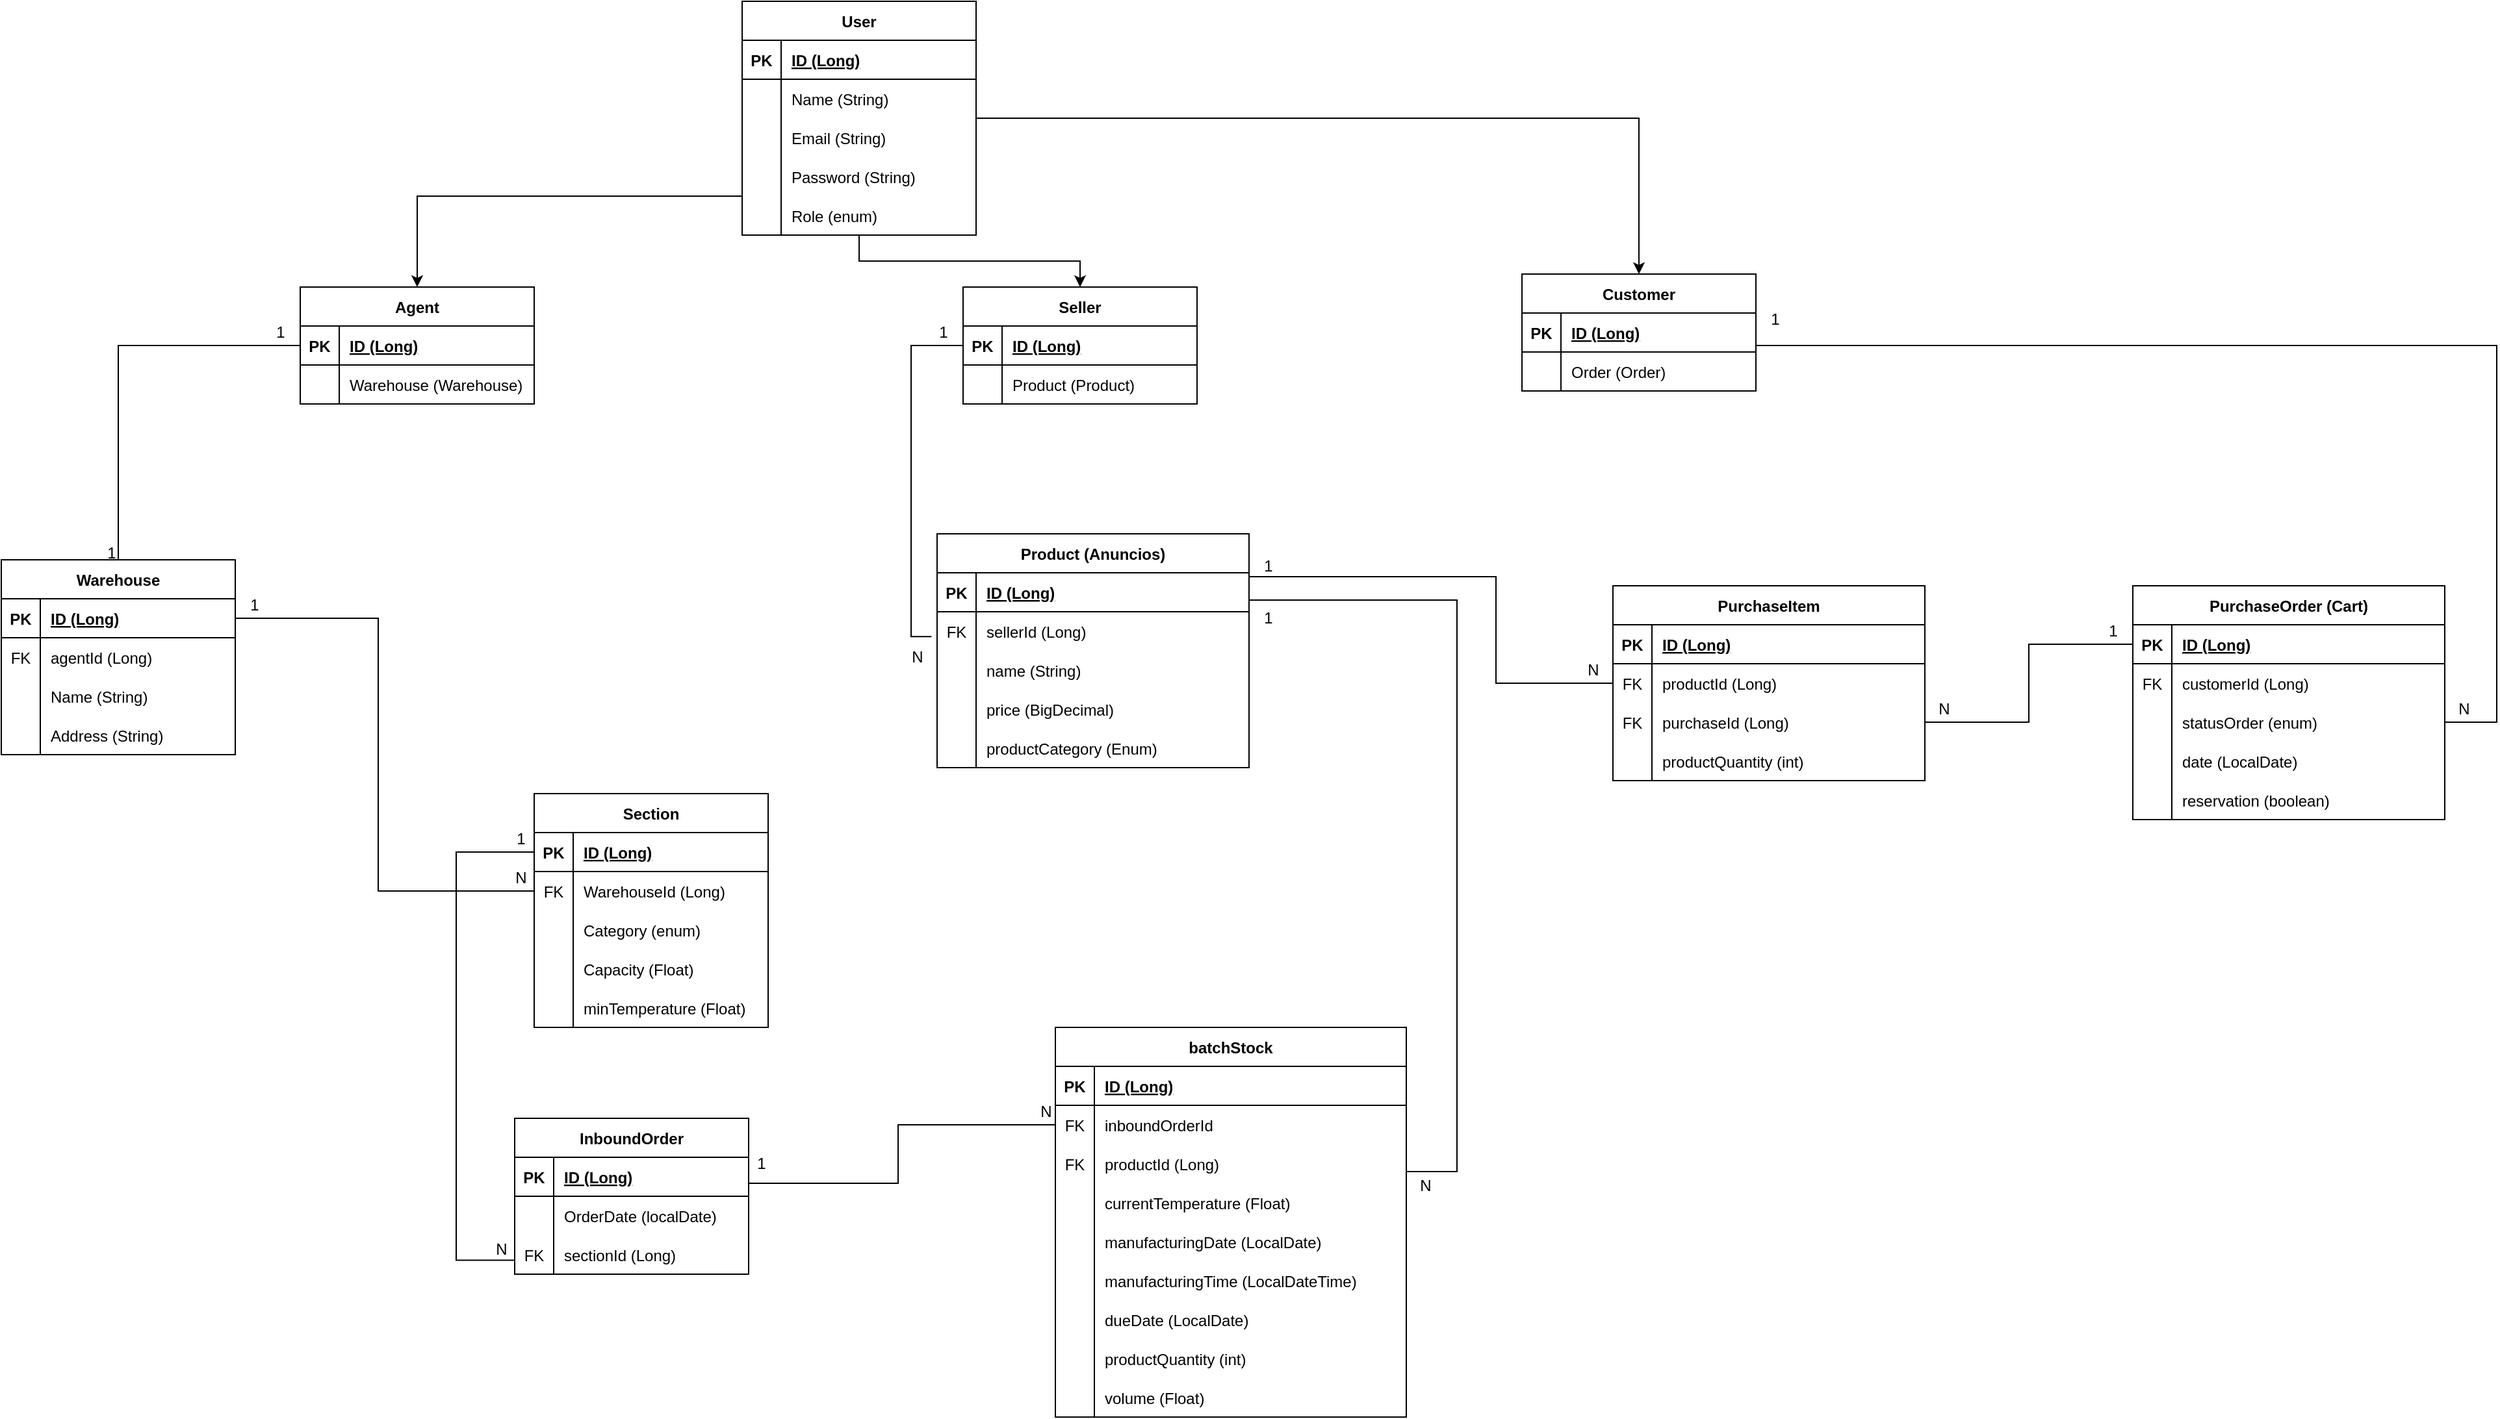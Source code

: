 <mxfile version="20.5.3" type="device"><diagram id="dh-tPlnw3PW6DLnCmCch" name="Página-1"><mxGraphModel dx="1698" dy="681" grid="1" gridSize="10" guides="1" tooltips="1" connect="1" arrows="1" fold="1" page="0" pageScale="1" pageWidth="827" pageHeight="1169" math="0" shadow="0"><root><mxCell id="0"/><mxCell id="1" parent="0"/><mxCell id="OptLPyRP4dyN8PATSWkW-85" style="edgeStyle=orthogonalEdgeStyle;rounded=0;orthogonalLoop=1;jettySize=auto;html=1;entryX=0.5;entryY=0;entryDx=0;entryDy=0;" parent="1" source="OptLPyRP4dyN8PATSWkW-6" target="OptLPyRP4dyN8PATSWkW-75" edge="1"><mxGeometry relative="1" as="geometry"/></mxCell><mxCell id="OptLPyRP4dyN8PATSWkW-206" style="edgeStyle=orthogonalEdgeStyle;rounded=0;orthogonalLoop=1;jettySize=auto;html=1;" parent="1" source="OptLPyRP4dyN8PATSWkW-6" target="OptLPyRP4dyN8PATSWkW-199" edge="1"><mxGeometry relative="1" as="geometry"/></mxCell><mxCell id="OptLPyRP4dyN8PATSWkW-6" value="User" style="shape=table;startSize=30;container=1;collapsible=1;childLayout=tableLayout;fixedRows=1;rowLines=0;fontStyle=1;align=center;resizeLast=1;" parent="1" vertex="1"><mxGeometry x="280" y="60" width="180" height="180" as="geometry"/></mxCell><mxCell id="OptLPyRP4dyN8PATSWkW-7" value="" style="shape=tableRow;horizontal=0;startSize=0;swimlaneHead=0;swimlaneBody=0;fillColor=none;collapsible=0;dropTarget=0;points=[[0,0.5],[1,0.5]];portConstraint=eastwest;top=0;left=0;right=0;bottom=1;" parent="OptLPyRP4dyN8PATSWkW-6" vertex="1"><mxGeometry y="30" width="180" height="30" as="geometry"/></mxCell><mxCell id="OptLPyRP4dyN8PATSWkW-8" value="PK" style="shape=partialRectangle;connectable=0;fillColor=none;top=0;left=0;bottom=0;right=0;fontStyle=1;overflow=hidden;" parent="OptLPyRP4dyN8PATSWkW-7" vertex="1"><mxGeometry width="30" height="30" as="geometry"><mxRectangle width="30" height="30" as="alternateBounds"/></mxGeometry></mxCell><mxCell id="OptLPyRP4dyN8PATSWkW-9" value="ID (Long)" style="shape=partialRectangle;connectable=0;fillColor=none;top=0;left=0;bottom=0;right=0;align=left;spacingLeft=6;fontStyle=5;overflow=hidden;" parent="OptLPyRP4dyN8PATSWkW-7" vertex="1"><mxGeometry x="30" width="150" height="30" as="geometry"><mxRectangle width="150" height="30" as="alternateBounds"/></mxGeometry></mxCell><mxCell id="OptLPyRP4dyN8PATSWkW-10" value="" style="shape=tableRow;horizontal=0;startSize=0;swimlaneHead=0;swimlaneBody=0;fillColor=none;collapsible=0;dropTarget=0;points=[[0,0.5],[1,0.5]];portConstraint=eastwest;top=0;left=0;right=0;bottom=0;" parent="OptLPyRP4dyN8PATSWkW-6" vertex="1"><mxGeometry y="60" width="180" height="30" as="geometry"/></mxCell><mxCell id="OptLPyRP4dyN8PATSWkW-11" value="" style="shape=partialRectangle;connectable=0;fillColor=none;top=0;left=0;bottom=0;right=0;editable=1;overflow=hidden;" parent="OptLPyRP4dyN8PATSWkW-10" vertex="1"><mxGeometry width="30" height="30" as="geometry"><mxRectangle width="30" height="30" as="alternateBounds"/></mxGeometry></mxCell><mxCell id="OptLPyRP4dyN8PATSWkW-12" value="Name (String)" style="shape=partialRectangle;connectable=0;fillColor=none;top=0;left=0;bottom=0;right=0;align=left;spacingLeft=6;overflow=hidden;" parent="OptLPyRP4dyN8PATSWkW-10" vertex="1"><mxGeometry x="30" width="150" height="30" as="geometry"><mxRectangle width="150" height="30" as="alternateBounds"/></mxGeometry></mxCell><mxCell id="OptLPyRP4dyN8PATSWkW-13" value="" style="shape=tableRow;horizontal=0;startSize=0;swimlaneHead=0;swimlaneBody=0;fillColor=none;collapsible=0;dropTarget=0;points=[[0,0.5],[1,0.5]];portConstraint=eastwest;top=0;left=0;right=0;bottom=0;" parent="OptLPyRP4dyN8PATSWkW-6" vertex="1"><mxGeometry y="90" width="180" height="30" as="geometry"/></mxCell><mxCell id="OptLPyRP4dyN8PATSWkW-14" value="" style="shape=partialRectangle;connectable=0;fillColor=none;top=0;left=0;bottom=0;right=0;editable=1;overflow=hidden;" parent="OptLPyRP4dyN8PATSWkW-13" vertex="1"><mxGeometry width="30" height="30" as="geometry"><mxRectangle width="30" height="30" as="alternateBounds"/></mxGeometry></mxCell><mxCell id="OptLPyRP4dyN8PATSWkW-15" value="Email (String)" style="shape=partialRectangle;connectable=0;fillColor=none;top=0;left=0;bottom=0;right=0;align=left;spacingLeft=6;overflow=hidden;" parent="OptLPyRP4dyN8PATSWkW-13" vertex="1"><mxGeometry x="30" width="150" height="30" as="geometry"><mxRectangle width="150" height="30" as="alternateBounds"/></mxGeometry></mxCell><mxCell id="OptLPyRP4dyN8PATSWkW-16" value="" style="shape=tableRow;horizontal=0;startSize=0;swimlaneHead=0;swimlaneBody=0;fillColor=none;collapsible=0;dropTarget=0;points=[[0,0.5],[1,0.5]];portConstraint=eastwest;top=0;left=0;right=0;bottom=0;" parent="OptLPyRP4dyN8PATSWkW-6" vertex="1"><mxGeometry y="120" width="180" height="30" as="geometry"/></mxCell><mxCell id="OptLPyRP4dyN8PATSWkW-17" value="" style="shape=partialRectangle;connectable=0;fillColor=none;top=0;left=0;bottom=0;right=0;editable=1;overflow=hidden;" parent="OptLPyRP4dyN8PATSWkW-16" vertex="1"><mxGeometry width="30" height="30" as="geometry"><mxRectangle width="30" height="30" as="alternateBounds"/></mxGeometry></mxCell><mxCell id="OptLPyRP4dyN8PATSWkW-18" value="Password (String)" style="shape=partialRectangle;connectable=0;fillColor=none;top=0;left=0;bottom=0;right=0;align=left;spacingLeft=6;overflow=hidden;" parent="OptLPyRP4dyN8PATSWkW-16" vertex="1"><mxGeometry x="30" width="150" height="30" as="geometry"><mxRectangle width="150" height="30" as="alternateBounds"/></mxGeometry></mxCell><mxCell id="OptLPyRP4dyN8PATSWkW-27" value="" style="shape=tableRow;horizontal=0;startSize=0;swimlaneHead=0;swimlaneBody=0;fillColor=none;collapsible=0;dropTarget=0;points=[[0,0.5],[1,0.5]];portConstraint=eastwest;top=0;left=0;right=0;bottom=0;" parent="OptLPyRP4dyN8PATSWkW-6" vertex="1"><mxGeometry y="150" width="180" height="30" as="geometry"/></mxCell><mxCell id="OptLPyRP4dyN8PATSWkW-28" value="" style="shape=partialRectangle;connectable=0;fillColor=none;top=0;left=0;bottom=0;right=0;editable=1;overflow=hidden;" parent="OptLPyRP4dyN8PATSWkW-27" vertex="1"><mxGeometry width="30" height="30" as="geometry"><mxRectangle width="30" height="30" as="alternateBounds"/></mxGeometry></mxCell><mxCell id="OptLPyRP4dyN8PATSWkW-29" value="Role (enum)" style="shape=partialRectangle;connectable=0;fillColor=none;top=0;left=0;bottom=0;right=0;align=left;spacingLeft=6;overflow=hidden;" parent="OptLPyRP4dyN8PATSWkW-27" vertex="1"><mxGeometry x="30" width="150" height="30" as="geometry"><mxRectangle width="150" height="30" as="alternateBounds"/></mxGeometry></mxCell><mxCell id="OptLPyRP4dyN8PATSWkW-268" style="edgeStyle=orthogonalEdgeStyle;rounded=0;orthogonalLoop=1;jettySize=auto;html=1;entryX=0.5;entryY=0;entryDx=0;entryDy=0;strokeColor=default;strokeWidth=1;endArrow=none;endFill=0;" parent="1" source="OptLPyRP4dyN8PATSWkW-30" target="OptLPyRP4dyN8PATSWkW-44" edge="1"><mxGeometry relative="1" as="geometry"/></mxCell><mxCell id="OptLPyRP4dyN8PATSWkW-30" value="Agent" style="shape=table;startSize=30;container=1;collapsible=1;childLayout=tableLayout;fixedRows=1;rowLines=0;fontStyle=1;align=center;resizeLast=1;" parent="1" vertex="1"><mxGeometry x="-60" y="280" width="180" height="90" as="geometry"/></mxCell><mxCell id="OptLPyRP4dyN8PATSWkW-31" value="" style="shape=tableRow;horizontal=0;startSize=0;swimlaneHead=0;swimlaneBody=0;fillColor=none;collapsible=0;dropTarget=0;points=[[0,0.5],[1,0.5]];portConstraint=eastwest;top=0;left=0;right=0;bottom=1;" parent="OptLPyRP4dyN8PATSWkW-30" vertex="1"><mxGeometry y="30" width="180" height="30" as="geometry"/></mxCell><mxCell id="OptLPyRP4dyN8PATSWkW-32" value="PK" style="shape=partialRectangle;connectable=0;fillColor=none;top=0;left=0;bottom=0;right=0;fontStyle=1;overflow=hidden;" parent="OptLPyRP4dyN8PATSWkW-31" vertex="1"><mxGeometry width="30" height="30" as="geometry"><mxRectangle width="30" height="30" as="alternateBounds"/></mxGeometry></mxCell><mxCell id="OptLPyRP4dyN8PATSWkW-33" value="ID (Long)" style="shape=partialRectangle;connectable=0;fillColor=none;top=0;left=0;bottom=0;right=0;align=left;spacingLeft=6;fontStyle=5;overflow=hidden;" parent="OptLPyRP4dyN8PATSWkW-31" vertex="1"><mxGeometry x="30" width="150" height="30" as="geometry"><mxRectangle width="150" height="30" as="alternateBounds"/></mxGeometry></mxCell><mxCell id="OptLPyRP4dyN8PATSWkW-34" value="" style="shape=tableRow;horizontal=0;startSize=0;swimlaneHead=0;swimlaneBody=0;fillColor=none;collapsible=0;dropTarget=0;points=[[0,0.5],[1,0.5]];portConstraint=eastwest;top=0;left=0;right=0;bottom=0;" parent="OptLPyRP4dyN8PATSWkW-30" vertex="1"><mxGeometry y="60" width="180" height="30" as="geometry"/></mxCell><mxCell id="OptLPyRP4dyN8PATSWkW-35" value="" style="shape=partialRectangle;connectable=0;fillColor=none;top=0;left=0;bottom=0;right=0;editable=1;overflow=hidden;" parent="OptLPyRP4dyN8PATSWkW-34" vertex="1"><mxGeometry width="30" height="30" as="geometry"><mxRectangle width="30" height="30" as="alternateBounds"/></mxGeometry></mxCell><mxCell id="OptLPyRP4dyN8PATSWkW-36" value="Warehouse (Warehouse)" style="shape=partialRectangle;connectable=0;fillColor=none;top=0;left=0;bottom=0;right=0;align=left;spacingLeft=6;overflow=hidden;" parent="OptLPyRP4dyN8PATSWkW-34" vertex="1"><mxGeometry x="30" width="150" height="30" as="geometry"><mxRectangle width="150" height="30" as="alternateBounds"/></mxGeometry></mxCell><mxCell id="OptLPyRP4dyN8PATSWkW-43" style="edgeStyle=orthogonalEdgeStyle;rounded=0;orthogonalLoop=1;jettySize=auto;html=1;entryX=0.5;entryY=0;entryDx=0;entryDy=0;" parent="1" source="OptLPyRP4dyN8PATSWkW-27" target="OptLPyRP4dyN8PATSWkW-30" edge="1"><mxGeometry relative="1" as="geometry"><Array as="points"><mxPoint x="30" y="210"/></Array></mxGeometry></mxCell><mxCell id="OptLPyRP4dyN8PATSWkW-44" value="Warehouse" style="shape=table;startSize=30;container=1;collapsible=1;childLayout=tableLayout;fixedRows=1;rowLines=0;fontStyle=1;align=center;resizeLast=1;" parent="1" vertex="1"><mxGeometry x="-290" y="490" width="180" height="150" as="geometry"/></mxCell><mxCell id="OptLPyRP4dyN8PATSWkW-45" value="" style="shape=tableRow;horizontal=0;startSize=0;swimlaneHead=0;swimlaneBody=0;fillColor=none;collapsible=0;dropTarget=0;points=[[0,0.5],[1,0.5]];portConstraint=eastwest;top=0;left=0;right=0;bottom=1;" parent="OptLPyRP4dyN8PATSWkW-44" vertex="1"><mxGeometry y="30" width="180" height="30" as="geometry"/></mxCell><mxCell id="OptLPyRP4dyN8PATSWkW-46" value="PK" style="shape=partialRectangle;connectable=0;fillColor=none;top=0;left=0;bottom=0;right=0;fontStyle=1;overflow=hidden;" parent="OptLPyRP4dyN8PATSWkW-45" vertex="1"><mxGeometry width="30" height="30" as="geometry"><mxRectangle width="30" height="30" as="alternateBounds"/></mxGeometry></mxCell><mxCell id="OptLPyRP4dyN8PATSWkW-47" value="ID (Long)" style="shape=partialRectangle;connectable=0;fillColor=none;top=0;left=0;bottom=0;right=0;align=left;spacingLeft=6;fontStyle=5;overflow=hidden;" parent="OptLPyRP4dyN8PATSWkW-45" vertex="1"><mxGeometry x="30" width="150" height="30" as="geometry"><mxRectangle width="150" height="30" as="alternateBounds"/></mxGeometry></mxCell><mxCell id="OptLPyRP4dyN8PATSWkW-274" value="" style="shape=tableRow;horizontal=0;startSize=0;swimlaneHead=0;swimlaneBody=0;fillColor=none;collapsible=0;dropTarget=0;points=[[0,0.5],[1,0.5]];portConstraint=eastwest;top=0;left=0;right=0;bottom=0;" parent="OptLPyRP4dyN8PATSWkW-44" vertex="1"><mxGeometry y="60" width="180" height="30" as="geometry"/></mxCell><mxCell id="OptLPyRP4dyN8PATSWkW-275" value="FK" style="shape=partialRectangle;connectable=0;fillColor=none;top=0;left=0;bottom=0;right=0;editable=1;overflow=hidden;" parent="OptLPyRP4dyN8PATSWkW-274" vertex="1"><mxGeometry width="30" height="30" as="geometry"><mxRectangle width="30" height="30" as="alternateBounds"/></mxGeometry></mxCell><mxCell id="OptLPyRP4dyN8PATSWkW-276" value="agentId (Long)" style="shape=partialRectangle;connectable=0;fillColor=none;top=0;left=0;bottom=0;right=0;align=left;spacingLeft=6;overflow=hidden;" parent="OptLPyRP4dyN8PATSWkW-274" vertex="1"><mxGeometry x="30" width="150" height="30" as="geometry"><mxRectangle width="150" height="30" as="alternateBounds"/></mxGeometry></mxCell><mxCell id="OptLPyRP4dyN8PATSWkW-48" value="" style="shape=tableRow;horizontal=0;startSize=0;swimlaneHead=0;swimlaneBody=0;fillColor=none;collapsible=0;dropTarget=0;points=[[0,0.5],[1,0.5]];portConstraint=eastwest;top=0;left=0;right=0;bottom=0;" parent="OptLPyRP4dyN8PATSWkW-44" vertex="1"><mxGeometry y="90" width="180" height="30" as="geometry"/></mxCell><mxCell id="OptLPyRP4dyN8PATSWkW-49" value="" style="shape=partialRectangle;connectable=0;fillColor=none;top=0;left=0;bottom=0;right=0;editable=1;overflow=hidden;" parent="OptLPyRP4dyN8PATSWkW-48" vertex="1"><mxGeometry width="30" height="30" as="geometry"><mxRectangle width="30" height="30" as="alternateBounds"/></mxGeometry></mxCell><mxCell id="OptLPyRP4dyN8PATSWkW-50" value="Name (String)" style="shape=partialRectangle;connectable=0;fillColor=none;top=0;left=0;bottom=0;right=0;align=left;spacingLeft=6;overflow=hidden;" parent="OptLPyRP4dyN8PATSWkW-48" vertex="1"><mxGeometry x="30" width="150" height="30" as="geometry"><mxRectangle width="150" height="30" as="alternateBounds"/></mxGeometry></mxCell><mxCell id="OptLPyRP4dyN8PATSWkW-51" value="" style="shape=tableRow;horizontal=0;startSize=0;swimlaneHead=0;swimlaneBody=0;fillColor=none;collapsible=0;dropTarget=0;points=[[0,0.5],[1,0.5]];portConstraint=eastwest;top=0;left=0;right=0;bottom=0;" parent="OptLPyRP4dyN8PATSWkW-44" vertex="1"><mxGeometry y="120" width="180" height="30" as="geometry"/></mxCell><mxCell id="OptLPyRP4dyN8PATSWkW-52" value="" style="shape=partialRectangle;connectable=0;fillColor=none;top=0;left=0;bottom=0;right=0;editable=1;overflow=hidden;" parent="OptLPyRP4dyN8PATSWkW-51" vertex="1"><mxGeometry width="30" height="30" as="geometry"><mxRectangle width="30" height="30" as="alternateBounds"/></mxGeometry></mxCell><mxCell id="OptLPyRP4dyN8PATSWkW-53" value="Address (String)" style="shape=partialRectangle;connectable=0;fillColor=none;top=0;left=0;bottom=0;right=0;align=left;spacingLeft=6;overflow=hidden;" parent="OptLPyRP4dyN8PATSWkW-51" vertex="1"><mxGeometry x="30" width="150" height="30" as="geometry"><mxRectangle width="150" height="30" as="alternateBounds"/></mxGeometry></mxCell><mxCell id="OptLPyRP4dyN8PATSWkW-61" value="Section" style="shape=table;startSize=30;container=1;collapsible=1;childLayout=tableLayout;fixedRows=1;rowLines=0;fontStyle=1;align=center;resizeLast=1;" parent="1" vertex="1"><mxGeometry x="120" y="670" width="180" height="180" as="geometry"/></mxCell><mxCell id="OptLPyRP4dyN8PATSWkW-62" value="" style="shape=tableRow;horizontal=0;startSize=0;swimlaneHead=0;swimlaneBody=0;fillColor=none;collapsible=0;dropTarget=0;points=[[0,0.5],[1,0.5]];portConstraint=eastwest;top=0;left=0;right=0;bottom=1;" parent="OptLPyRP4dyN8PATSWkW-61" vertex="1"><mxGeometry y="30" width="180" height="30" as="geometry"/></mxCell><mxCell id="OptLPyRP4dyN8PATSWkW-63" value="PK" style="shape=partialRectangle;connectable=0;fillColor=none;top=0;left=0;bottom=0;right=0;fontStyle=1;overflow=hidden;" parent="OptLPyRP4dyN8PATSWkW-62" vertex="1"><mxGeometry width="30" height="30" as="geometry"><mxRectangle width="30" height="30" as="alternateBounds"/></mxGeometry></mxCell><mxCell id="OptLPyRP4dyN8PATSWkW-64" value="ID (Long)" style="shape=partialRectangle;connectable=0;fillColor=none;top=0;left=0;bottom=0;right=0;align=left;spacingLeft=6;fontStyle=5;overflow=hidden;" parent="OptLPyRP4dyN8PATSWkW-62" vertex="1"><mxGeometry x="30" width="150" height="30" as="geometry"><mxRectangle width="150" height="30" as="alternateBounds"/></mxGeometry></mxCell><mxCell id="OptLPyRP4dyN8PATSWkW-65" value="" style="shape=tableRow;horizontal=0;startSize=0;swimlaneHead=0;swimlaneBody=0;fillColor=none;collapsible=0;dropTarget=0;points=[[0,0.5],[1,0.5]];portConstraint=eastwest;top=0;left=0;right=0;bottom=0;" parent="OptLPyRP4dyN8PATSWkW-61" vertex="1"><mxGeometry y="60" width="180" height="30" as="geometry"/></mxCell><mxCell id="OptLPyRP4dyN8PATSWkW-66" value="FK" style="shape=partialRectangle;connectable=0;fillColor=none;top=0;left=0;bottom=0;right=0;editable=1;overflow=hidden;" parent="OptLPyRP4dyN8PATSWkW-65" vertex="1"><mxGeometry width="30" height="30" as="geometry"><mxRectangle width="30" height="30" as="alternateBounds"/></mxGeometry></mxCell><mxCell id="OptLPyRP4dyN8PATSWkW-67" value="WarehouseId (Long)" style="shape=partialRectangle;connectable=0;fillColor=none;top=0;left=0;bottom=0;right=0;align=left;spacingLeft=6;overflow=hidden;" parent="OptLPyRP4dyN8PATSWkW-65" vertex="1"><mxGeometry x="30" width="150" height="30" as="geometry"><mxRectangle width="150" height="30" as="alternateBounds"/></mxGeometry></mxCell><mxCell id="OptLPyRP4dyN8PATSWkW-68" value="" style="shape=tableRow;horizontal=0;startSize=0;swimlaneHead=0;swimlaneBody=0;fillColor=none;collapsible=0;dropTarget=0;points=[[0,0.5],[1,0.5]];portConstraint=eastwest;top=0;left=0;right=0;bottom=0;" parent="OptLPyRP4dyN8PATSWkW-61" vertex="1"><mxGeometry y="90" width="180" height="30" as="geometry"/></mxCell><mxCell id="OptLPyRP4dyN8PATSWkW-69" value="" style="shape=partialRectangle;connectable=0;fillColor=none;top=0;left=0;bottom=0;right=0;editable=1;overflow=hidden;" parent="OptLPyRP4dyN8PATSWkW-68" vertex="1"><mxGeometry width="30" height="30" as="geometry"><mxRectangle width="30" height="30" as="alternateBounds"/></mxGeometry></mxCell><mxCell id="OptLPyRP4dyN8PATSWkW-70" value="Category (enum)" style="shape=partialRectangle;connectable=0;fillColor=none;top=0;left=0;bottom=0;right=0;align=left;spacingLeft=6;overflow=hidden;" parent="OptLPyRP4dyN8PATSWkW-68" vertex="1"><mxGeometry x="30" width="150" height="30" as="geometry"><mxRectangle width="150" height="30" as="alternateBounds"/></mxGeometry></mxCell><mxCell id="OptLPyRP4dyN8PATSWkW-71" value="" style="shape=tableRow;horizontal=0;startSize=0;swimlaneHead=0;swimlaneBody=0;fillColor=none;collapsible=0;dropTarget=0;points=[[0,0.5],[1,0.5]];portConstraint=eastwest;top=0;left=0;right=0;bottom=0;" parent="OptLPyRP4dyN8PATSWkW-61" vertex="1"><mxGeometry y="120" width="180" height="30" as="geometry"/></mxCell><mxCell id="OptLPyRP4dyN8PATSWkW-72" value="" style="shape=partialRectangle;connectable=0;fillColor=none;top=0;left=0;bottom=0;right=0;editable=1;overflow=hidden;" parent="OptLPyRP4dyN8PATSWkW-71" vertex="1"><mxGeometry width="30" height="30" as="geometry"><mxRectangle width="30" height="30" as="alternateBounds"/></mxGeometry></mxCell><mxCell id="OptLPyRP4dyN8PATSWkW-73" value="Capacity (Float)" style="shape=partialRectangle;connectable=0;fillColor=none;top=0;left=0;bottom=0;right=0;align=left;spacingLeft=6;overflow=hidden;" parent="OptLPyRP4dyN8PATSWkW-71" vertex="1"><mxGeometry x="30" width="150" height="30" as="geometry"><mxRectangle width="150" height="30" as="alternateBounds"/></mxGeometry></mxCell><mxCell id="OptLPyRP4dyN8PATSWkW-236" value="" style="shape=tableRow;horizontal=0;startSize=0;swimlaneHead=0;swimlaneBody=0;fillColor=none;collapsible=0;dropTarget=0;points=[[0,0.5],[1,0.5]];portConstraint=eastwest;top=0;left=0;right=0;bottom=0;" parent="OptLPyRP4dyN8PATSWkW-61" vertex="1"><mxGeometry y="150" width="180" height="30" as="geometry"/></mxCell><mxCell id="OptLPyRP4dyN8PATSWkW-237" value="" style="shape=partialRectangle;connectable=0;fillColor=none;top=0;left=0;bottom=0;right=0;editable=1;overflow=hidden;" parent="OptLPyRP4dyN8PATSWkW-236" vertex="1"><mxGeometry width="30" height="30" as="geometry"><mxRectangle width="30" height="30" as="alternateBounds"/></mxGeometry></mxCell><mxCell id="OptLPyRP4dyN8PATSWkW-238" value="minTemperature (Float)" style="shape=partialRectangle;connectable=0;fillColor=none;top=0;left=0;bottom=0;right=0;align=left;spacingLeft=6;overflow=hidden;" parent="OptLPyRP4dyN8PATSWkW-236" vertex="1"><mxGeometry x="30" width="150" height="30" as="geometry"><mxRectangle width="150" height="30" as="alternateBounds"/></mxGeometry></mxCell><mxCell id="OptLPyRP4dyN8PATSWkW-75" value="Seller" style="shape=table;startSize=30;container=1;collapsible=1;childLayout=tableLayout;fixedRows=1;rowLines=0;fontStyle=1;align=center;resizeLast=1;" parent="1" vertex="1"><mxGeometry x="450" y="280" width="180" height="90" as="geometry"/></mxCell><mxCell id="OptLPyRP4dyN8PATSWkW-76" value="" style="shape=tableRow;horizontal=0;startSize=0;swimlaneHead=0;swimlaneBody=0;fillColor=none;collapsible=0;dropTarget=0;points=[[0,0.5],[1,0.5]];portConstraint=eastwest;top=0;left=0;right=0;bottom=1;" parent="OptLPyRP4dyN8PATSWkW-75" vertex="1"><mxGeometry y="30" width="180" height="30" as="geometry"/></mxCell><mxCell id="OptLPyRP4dyN8PATSWkW-77" value="PK" style="shape=partialRectangle;connectable=0;fillColor=none;top=0;left=0;bottom=0;right=0;fontStyle=1;overflow=hidden;" parent="OptLPyRP4dyN8PATSWkW-76" vertex="1"><mxGeometry width="30" height="30" as="geometry"><mxRectangle width="30" height="30" as="alternateBounds"/></mxGeometry></mxCell><mxCell id="OptLPyRP4dyN8PATSWkW-78" value="ID (Long)" style="shape=partialRectangle;connectable=0;fillColor=none;top=0;left=0;bottom=0;right=0;align=left;spacingLeft=6;fontStyle=5;overflow=hidden;" parent="OptLPyRP4dyN8PATSWkW-76" vertex="1"><mxGeometry x="30" width="150" height="30" as="geometry"><mxRectangle width="150" height="30" as="alternateBounds"/></mxGeometry></mxCell><mxCell id="OptLPyRP4dyN8PATSWkW-79" value="" style="shape=tableRow;horizontal=0;startSize=0;swimlaneHead=0;swimlaneBody=0;fillColor=none;collapsible=0;dropTarget=0;points=[[0,0.5],[1,0.5]];portConstraint=eastwest;top=0;left=0;right=0;bottom=0;" parent="OptLPyRP4dyN8PATSWkW-75" vertex="1"><mxGeometry y="60" width="180" height="30" as="geometry"/></mxCell><mxCell id="OptLPyRP4dyN8PATSWkW-80" value="" style="shape=partialRectangle;connectable=0;fillColor=none;top=0;left=0;bottom=0;right=0;editable=1;overflow=hidden;" parent="OptLPyRP4dyN8PATSWkW-79" vertex="1"><mxGeometry width="30" height="30" as="geometry"><mxRectangle width="30" height="30" as="alternateBounds"/></mxGeometry></mxCell><mxCell id="OptLPyRP4dyN8PATSWkW-81" value="Product (Product)" style="shape=partialRectangle;connectable=0;fillColor=none;top=0;left=0;bottom=0;right=0;align=left;spacingLeft=6;overflow=hidden;" parent="OptLPyRP4dyN8PATSWkW-79" vertex="1"><mxGeometry x="30" width="150" height="30" as="geometry"><mxRectangle width="150" height="30" as="alternateBounds"/></mxGeometry></mxCell><mxCell id="OptLPyRP4dyN8PATSWkW-86" value="Product (Anuncios)" style="shape=table;startSize=30;container=1;collapsible=1;childLayout=tableLayout;fixedRows=1;rowLines=0;fontStyle=1;align=center;resizeLast=1;" parent="1" vertex="1"><mxGeometry x="430" y="470" width="240" height="180" as="geometry"/></mxCell><mxCell id="OptLPyRP4dyN8PATSWkW-87" value="" style="shape=tableRow;horizontal=0;startSize=0;swimlaneHead=0;swimlaneBody=0;fillColor=none;collapsible=0;dropTarget=0;points=[[0,0.5],[1,0.5]];portConstraint=eastwest;top=0;left=0;right=0;bottom=1;" parent="OptLPyRP4dyN8PATSWkW-86" vertex="1"><mxGeometry y="30" width="240" height="30" as="geometry"/></mxCell><mxCell id="OptLPyRP4dyN8PATSWkW-88" value="PK" style="shape=partialRectangle;connectable=0;fillColor=none;top=0;left=0;bottom=0;right=0;fontStyle=1;overflow=hidden;" parent="OptLPyRP4dyN8PATSWkW-87" vertex="1"><mxGeometry width="30" height="30" as="geometry"><mxRectangle width="30" height="30" as="alternateBounds"/></mxGeometry></mxCell><mxCell id="OptLPyRP4dyN8PATSWkW-89" value="ID (Long)" style="shape=partialRectangle;connectable=0;fillColor=none;top=0;left=0;bottom=0;right=0;align=left;spacingLeft=6;fontStyle=5;overflow=hidden;" parent="OptLPyRP4dyN8PATSWkW-87" vertex="1"><mxGeometry x="30" width="210" height="30" as="geometry"><mxRectangle width="210" height="30" as="alternateBounds"/></mxGeometry></mxCell><mxCell id="OptLPyRP4dyN8PATSWkW-283" value="" style="shape=tableRow;horizontal=0;startSize=0;swimlaneHead=0;swimlaneBody=0;fillColor=none;collapsible=0;dropTarget=0;points=[[0,0.5],[1,0.5]];portConstraint=eastwest;top=0;left=0;right=0;bottom=0;" parent="OptLPyRP4dyN8PATSWkW-86" vertex="1"><mxGeometry y="60" width="240" height="30" as="geometry"/></mxCell><mxCell id="OptLPyRP4dyN8PATSWkW-284" value="FK" style="shape=partialRectangle;connectable=0;fillColor=none;top=0;left=0;bottom=0;right=0;editable=1;overflow=hidden;" parent="OptLPyRP4dyN8PATSWkW-283" vertex="1"><mxGeometry width="30" height="30" as="geometry"><mxRectangle width="30" height="30" as="alternateBounds"/></mxGeometry></mxCell><mxCell id="OptLPyRP4dyN8PATSWkW-285" value="sellerId (Long)" style="shape=partialRectangle;connectable=0;fillColor=none;top=0;left=0;bottom=0;right=0;align=left;spacingLeft=6;overflow=hidden;" parent="OptLPyRP4dyN8PATSWkW-283" vertex="1"><mxGeometry x="30" width="210" height="30" as="geometry"><mxRectangle width="210" height="30" as="alternateBounds"/></mxGeometry></mxCell><mxCell id="OptLPyRP4dyN8PATSWkW-264" value="" style="shape=tableRow;horizontal=0;startSize=0;swimlaneHead=0;swimlaneBody=0;fillColor=none;collapsible=0;dropTarget=0;points=[[0,0.5],[1,0.5]];portConstraint=eastwest;top=0;left=0;right=0;bottom=0;" parent="OptLPyRP4dyN8PATSWkW-86" vertex="1"><mxGeometry y="90" width="240" height="30" as="geometry"/></mxCell><mxCell id="OptLPyRP4dyN8PATSWkW-265" value="" style="shape=partialRectangle;connectable=0;fillColor=none;top=0;left=0;bottom=0;right=0;editable=1;overflow=hidden;" parent="OptLPyRP4dyN8PATSWkW-264" vertex="1"><mxGeometry width="30" height="30" as="geometry"><mxRectangle width="30" height="30" as="alternateBounds"/></mxGeometry></mxCell><mxCell id="OptLPyRP4dyN8PATSWkW-266" value="name (String)" style="shape=partialRectangle;connectable=0;fillColor=none;top=0;left=0;bottom=0;right=0;align=left;spacingLeft=6;overflow=hidden;" parent="OptLPyRP4dyN8PATSWkW-264" vertex="1"><mxGeometry x="30" width="210" height="30" as="geometry"><mxRectangle width="210" height="30" as="alternateBounds"/></mxGeometry></mxCell><mxCell id="OptLPyRP4dyN8PATSWkW-109" value="" style="shape=tableRow;horizontal=0;startSize=0;swimlaneHead=0;swimlaneBody=0;fillColor=none;collapsible=0;dropTarget=0;points=[[0,0.5],[1,0.5]];portConstraint=eastwest;top=0;left=0;right=0;bottom=0;" parent="OptLPyRP4dyN8PATSWkW-86" vertex="1"><mxGeometry y="120" width="240" height="30" as="geometry"/></mxCell><mxCell id="OptLPyRP4dyN8PATSWkW-110" value="" style="shape=partialRectangle;connectable=0;fillColor=none;top=0;left=0;bottom=0;right=0;editable=1;overflow=hidden;" parent="OptLPyRP4dyN8PATSWkW-109" vertex="1"><mxGeometry width="30" height="30" as="geometry"><mxRectangle width="30" height="30" as="alternateBounds"/></mxGeometry></mxCell><mxCell id="OptLPyRP4dyN8PATSWkW-111" value="price (BigDecimal)" style="shape=partialRectangle;connectable=0;fillColor=none;top=0;left=0;bottom=0;right=0;align=left;spacingLeft=6;overflow=hidden;" parent="OptLPyRP4dyN8PATSWkW-109" vertex="1"><mxGeometry x="30" width="210" height="30" as="geometry"><mxRectangle width="210" height="30" as="alternateBounds"/></mxGeometry></mxCell><mxCell id="OptLPyRP4dyN8PATSWkW-115" value="" style="shape=tableRow;horizontal=0;startSize=0;swimlaneHead=0;swimlaneBody=0;fillColor=none;collapsible=0;dropTarget=0;points=[[0,0.5],[1,0.5]];portConstraint=eastwest;top=0;left=0;right=0;bottom=0;" parent="OptLPyRP4dyN8PATSWkW-86" vertex="1"><mxGeometry y="150" width="240" height="30" as="geometry"/></mxCell><mxCell id="OptLPyRP4dyN8PATSWkW-116" value="" style="shape=partialRectangle;connectable=0;fillColor=none;top=0;left=0;bottom=0;right=0;editable=1;overflow=hidden;" parent="OptLPyRP4dyN8PATSWkW-115" vertex="1"><mxGeometry width="30" height="30" as="geometry"><mxRectangle width="30" height="30" as="alternateBounds"/></mxGeometry></mxCell><mxCell id="OptLPyRP4dyN8PATSWkW-117" value="productCategory (Enum)" style="shape=partialRectangle;connectable=0;fillColor=none;top=0;left=0;bottom=0;right=0;align=left;spacingLeft=6;overflow=hidden;" parent="OptLPyRP4dyN8PATSWkW-115" vertex="1"><mxGeometry x="30" width="210" height="30" as="geometry"><mxRectangle width="210" height="30" as="alternateBounds"/></mxGeometry></mxCell><mxCell id="OptLPyRP4dyN8PATSWkW-118" value="InboundOrder" style="shape=table;startSize=30;container=1;collapsible=1;childLayout=tableLayout;fixedRows=1;rowLines=0;fontStyle=1;align=center;resizeLast=1;" parent="1" vertex="1"><mxGeometry x="105" y="920" width="180" height="120" as="geometry"/></mxCell><mxCell id="OptLPyRP4dyN8PATSWkW-119" value="" style="shape=tableRow;horizontal=0;startSize=0;swimlaneHead=0;swimlaneBody=0;fillColor=none;collapsible=0;dropTarget=0;points=[[0,0.5],[1,0.5]];portConstraint=eastwest;top=0;left=0;right=0;bottom=1;" parent="OptLPyRP4dyN8PATSWkW-118" vertex="1"><mxGeometry y="30" width="180" height="30" as="geometry"/></mxCell><mxCell id="OptLPyRP4dyN8PATSWkW-120" value="PK" style="shape=partialRectangle;connectable=0;fillColor=none;top=0;left=0;bottom=0;right=0;fontStyle=1;overflow=hidden;" parent="OptLPyRP4dyN8PATSWkW-119" vertex="1"><mxGeometry width="30" height="30" as="geometry"><mxRectangle width="30" height="30" as="alternateBounds"/></mxGeometry></mxCell><mxCell id="OptLPyRP4dyN8PATSWkW-121" value="ID (Long)" style="shape=partialRectangle;connectable=0;fillColor=none;top=0;left=0;bottom=0;right=0;align=left;spacingLeft=6;fontStyle=5;overflow=hidden;" parent="OptLPyRP4dyN8PATSWkW-119" vertex="1"><mxGeometry x="30" width="150" height="30" as="geometry"><mxRectangle width="150" height="30" as="alternateBounds"/></mxGeometry></mxCell><mxCell id="OptLPyRP4dyN8PATSWkW-122" value="" style="shape=tableRow;horizontal=0;startSize=0;swimlaneHead=0;swimlaneBody=0;fillColor=none;collapsible=0;dropTarget=0;points=[[0,0.5],[1,0.5]];portConstraint=eastwest;top=0;left=0;right=0;bottom=0;" parent="OptLPyRP4dyN8PATSWkW-118" vertex="1"><mxGeometry y="60" width="180" height="30" as="geometry"/></mxCell><mxCell id="OptLPyRP4dyN8PATSWkW-123" value="" style="shape=partialRectangle;connectable=0;fillColor=none;top=0;left=0;bottom=0;right=0;editable=1;overflow=hidden;" parent="OptLPyRP4dyN8PATSWkW-122" vertex="1"><mxGeometry width="30" height="30" as="geometry"><mxRectangle width="30" height="30" as="alternateBounds"/></mxGeometry></mxCell><mxCell id="OptLPyRP4dyN8PATSWkW-124" value="OrderDate (localDate)" style="shape=partialRectangle;connectable=0;fillColor=none;top=0;left=0;bottom=0;right=0;align=left;spacingLeft=6;overflow=hidden;" parent="OptLPyRP4dyN8PATSWkW-122" vertex="1"><mxGeometry x="30" width="150" height="30" as="geometry"><mxRectangle width="150" height="30" as="alternateBounds"/></mxGeometry></mxCell><mxCell id="OptLPyRP4dyN8PATSWkW-125" value="" style="shape=tableRow;horizontal=0;startSize=0;swimlaneHead=0;swimlaneBody=0;fillColor=none;collapsible=0;dropTarget=0;points=[[0,0.5],[1,0.5]];portConstraint=eastwest;top=0;left=0;right=0;bottom=0;" parent="OptLPyRP4dyN8PATSWkW-118" vertex="1"><mxGeometry y="90" width="180" height="30" as="geometry"/></mxCell><mxCell id="OptLPyRP4dyN8PATSWkW-126" value="FK" style="shape=partialRectangle;connectable=0;fillColor=none;top=0;left=0;bottom=0;right=0;editable=1;overflow=hidden;" parent="OptLPyRP4dyN8PATSWkW-125" vertex="1"><mxGeometry width="30" height="30" as="geometry"><mxRectangle width="30" height="30" as="alternateBounds"/></mxGeometry></mxCell><mxCell id="OptLPyRP4dyN8PATSWkW-127" value="sectionId (Long)" style="shape=partialRectangle;connectable=0;fillColor=none;top=0;left=0;bottom=0;right=0;align=left;spacingLeft=6;overflow=hidden;" parent="OptLPyRP4dyN8PATSWkW-125" vertex="1"><mxGeometry x="30" width="150" height="30" as="geometry"><mxRectangle width="150" height="30" as="alternateBounds"/></mxGeometry></mxCell><mxCell id="OptLPyRP4dyN8PATSWkW-131" style="edgeStyle=orthogonalEdgeStyle;rounded=0;orthogonalLoop=1;jettySize=auto;html=1;entryX=0;entryY=0.5;entryDx=0;entryDy=0;endArrow=none;endFill=0;" parent="1" source="OptLPyRP4dyN8PATSWkW-45" target="OptLPyRP4dyN8PATSWkW-65" edge="1"><mxGeometry relative="1" as="geometry"><Array as="points"><mxPoint y="535"/><mxPoint y="745"/></Array></mxGeometry></mxCell><mxCell id="OptLPyRP4dyN8PATSWkW-137" value="batchStock" style="shape=table;startSize=30;container=1;collapsible=1;childLayout=tableLayout;fixedRows=1;rowLines=0;fontStyle=1;align=center;resizeLast=1;" parent="1" vertex="1"><mxGeometry x="521" y="850" width="270" height="300" as="geometry"/></mxCell><mxCell id="OptLPyRP4dyN8PATSWkW-138" value="" style="shape=tableRow;horizontal=0;startSize=0;swimlaneHead=0;swimlaneBody=0;fillColor=none;collapsible=0;dropTarget=0;points=[[0,0.5],[1,0.5]];portConstraint=eastwest;top=0;left=0;right=0;bottom=1;" parent="OptLPyRP4dyN8PATSWkW-137" vertex="1"><mxGeometry y="30" width="270" height="30" as="geometry"/></mxCell><mxCell id="OptLPyRP4dyN8PATSWkW-139" value="PK" style="shape=partialRectangle;connectable=0;fillColor=none;top=0;left=0;bottom=0;right=0;fontStyle=1;overflow=hidden;" parent="OptLPyRP4dyN8PATSWkW-138" vertex="1"><mxGeometry width="30" height="30" as="geometry"><mxRectangle width="30" height="30" as="alternateBounds"/></mxGeometry></mxCell><mxCell id="OptLPyRP4dyN8PATSWkW-140" value="ID (Long)" style="shape=partialRectangle;connectable=0;fillColor=none;top=0;left=0;bottom=0;right=0;align=left;spacingLeft=6;fontStyle=5;overflow=hidden;" parent="OptLPyRP4dyN8PATSWkW-138" vertex="1"><mxGeometry x="30" width="240" height="30" as="geometry"><mxRectangle width="240" height="30" as="alternateBounds"/></mxGeometry></mxCell><mxCell id="OptLPyRP4dyN8PATSWkW-141" value="" style="shape=tableRow;horizontal=0;startSize=0;swimlaneHead=0;swimlaneBody=0;fillColor=none;collapsible=0;dropTarget=0;points=[[0,0.5],[1,0.5]];portConstraint=eastwest;top=0;left=0;right=0;bottom=0;" parent="OptLPyRP4dyN8PATSWkW-137" vertex="1"><mxGeometry y="60" width="270" height="30" as="geometry"/></mxCell><mxCell id="OptLPyRP4dyN8PATSWkW-142" value="FK" style="shape=partialRectangle;connectable=0;fillColor=none;top=0;left=0;bottom=0;right=0;editable=1;overflow=hidden;" parent="OptLPyRP4dyN8PATSWkW-141" vertex="1"><mxGeometry width="30" height="30" as="geometry"><mxRectangle width="30" height="30" as="alternateBounds"/></mxGeometry></mxCell><mxCell id="OptLPyRP4dyN8PATSWkW-143" value="inboundOrderId" style="shape=partialRectangle;connectable=0;fillColor=none;top=0;left=0;bottom=0;right=0;align=left;spacingLeft=6;overflow=hidden;" parent="OptLPyRP4dyN8PATSWkW-141" vertex="1"><mxGeometry x="30" width="240" height="30" as="geometry"><mxRectangle width="240" height="30" as="alternateBounds"/></mxGeometry></mxCell><mxCell id="OptLPyRP4dyN8PATSWkW-177" value="" style="shape=tableRow;horizontal=0;startSize=0;swimlaneHead=0;swimlaneBody=0;fillColor=none;collapsible=0;dropTarget=0;points=[[0,0.5],[1,0.5]];portConstraint=eastwest;top=0;left=0;right=0;bottom=0;" parent="OptLPyRP4dyN8PATSWkW-137" vertex="1"><mxGeometry y="90" width="270" height="30" as="geometry"/></mxCell><mxCell id="OptLPyRP4dyN8PATSWkW-178" value="FK" style="shape=partialRectangle;connectable=0;fillColor=none;top=0;left=0;bottom=0;right=0;editable=1;overflow=hidden;" parent="OptLPyRP4dyN8PATSWkW-177" vertex="1"><mxGeometry width="30" height="30" as="geometry"><mxRectangle width="30" height="30" as="alternateBounds"/></mxGeometry></mxCell><mxCell id="OptLPyRP4dyN8PATSWkW-179" value="productId (Long)" style="shape=partialRectangle;connectable=0;fillColor=none;top=0;left=0;bottom=0;right=0;align=left;spacingLeft=6;overflow=hidden;" parent="OptLPyRP4dyN8PATSWkW-177" vertex="1"><mxGeometry x="30" width="240" height="30" as="geometry"><mxRectangle width="240" height="30" as="alternateBounds"/></mxGeometry></mxCell><mxCell id="OptLPyRP4dyN8PATSWkW-187" value="" style="shape=tableRow;horizontal=0;startSize=0;swimlaneHead=0;swimlaneBody=0;fillColor=none;collapsible=0;dropTarget=0;points=[[0,0.5],[1,0.5]];portConstraint=eastwest;top=0;left=0;right=0;bottom=0;" parent="OptLPyRP4dyN8PATSWkW-137" vertex="1"><mxGeometry y="120" width="270" height="30" as="geometry"/></mxCell><mxCell id="OptLPyRP4dyN8PATSWkW-188" value="" style="shape=partialRectangle;connectable=0;fillColor=none;top=0;left=0;bottom=0;right=0;editable=1;overflow=hidden;" parent="OptLPyRP4dyN8PATSWkW-187" vertex="1"><mxGeometry width="30" height="30" as="geometry"><mxRectangle width="30" height="30" as="alternateBounds"/></mxGeometry></mxCell><mxCell id="OptLPyRP4dyN8PATSWkW-189" value="currentTemperature (Float)" style="shape=partialRectangle;connectable=0;fillColor=none;top=0;left=0;bottom=0;right=0;align=left;spacingLeft=6;overflow=hidden;" parent="OptLPyRP4dyN8PATSWkW-187" vertex="1"><mxGeometry x="30" width="240" height="30" as="geometry"><mxRectangle width="240" height="30" as="alternateBounds"/></mxGeometry></mxCell><mxCell id="OptLPyRP4dyN8PATSWkW-221" value="" style="shape=tableRow;horizontal=0;startSize=0;swimlaneHead=0;swimlaneBody=0;fillColor=none;collapsible=0;dropTarget=0;points=[[0,0.5],[1,0.5]];portConstraint=eastwest;top=0;left=0;right=0;bottom=0;" parent="OptLPyRP4dyN8PATSWkW-137" vertex="1"><mxGeometry y="150" width="270" height="30" as="geometry"/></mxCell><mxCell id="OptLPyRP4dyN8PATSWkW-222" value="" style="shape=partialRectangle;connectable=0;fillColor=none;top=0;left=0;bottom=0;right=0;editable=1;overflow=hidden;" parent="OptLPyRP4dyN8PATSWkW-221" vertex="1"><mxGeometry width="30" height="30" as="geometry"><mxRectangle width="30" height="30" as="alternateBounds"/></mxGeometry></mxCell><mxCell id="OptLPyRP4dyN8PATSWkW-223" value="manufacturingDate (LocalDate)" style="shape=partialRectangle;connectable=0;fillColor=none;top=0;left=0;bottom=0;right=0;align=left;spacingLeft=6;overflow=hidden;" parent="OptLPyRP4dyN8PATSWkW-221" vertex="1"><mxGeometry x="30" width="240" height="30" as="geometry"><mxRectangle width="240" height="30" as="alternateBounds"/></mxGeometry></mxCell><mxCell id="OptLPyRP4dyN8PATSWkW-224" value="" style="shape=tableRow;horizontal=0;startSize=0;swimlaneHead=0;swimlaneBody=0;fillColor=none;collapsible=0;dropTarget=0;points=[[0,0.5],[1,0.5]];portConstraint=eastwest;top=0;left=0;right=0;bottom=0;" parent="OptLPyRP4dyN8PATSWkW-137" vertex="1"><mxGeometry y="180" width="270" height="30" as="geometry"/></mxCell><mxCell id="OptLPyRP4dyN8PATSWkW-225" value="" style="shape=partialRectangle;connectable=0;fillColor=none;top=0;left=0;bottom=0;right=0;editable=1;overflow=hidden;" parent="OptLPyRP4dyN8PATSWkW-224" vertex="1"><mxGeometry width="30" height="30" as="geometry"><mxRectangle width="30" height="30" as="alternateBounds"/></mxGeometry></mxCell><mxCell id="OptLPyRP4dyN8PATSWkW-226" value="manufacturingTime (LocalDateTime)" style="shape=partialRectangle;connectable=0;fillColor=none;top=0;left=0;bottom=0;right=0;align=left;spacingLeft=6;overflow=hidden;" parent="OptLPyRP4dyN8PATSWkW-224" vertex="1"><mxGeometry x="30" width="240" height="30" as="geometry"><mxRectangle width="240" height="30" as="alternateBounds"/></mxGeometry></mxCell><mxCell id="OptLPyRP4dyN8PATSWkW-227" value="" style="shape=tableRow;horizontal=0;startSize=0;swimlaneHead=0;swimlaneBody=0;fillColor=none;collapsible=0;dropTarget=0;points=[[0,0.5],[1,0.5]];portConstraint=eastwest;top=0;left=0;right=0;bottom=0;" parent="OptLPyRP4dyN8PATSWkW-137" vertex="1"><mxGeometry y="210" width="270" height="30" as="geometry"/></mxCell><mxCell id="OptLPyRP4dyN8PATSWkW-228" value="" style="shape=partialRectangle;connectable=0;fillColor=none;top=0;left=0;bottom=0;right=0;editable=1;overflow=hidden;" parent="OptLPyRP4dyN8PATSWkW-227" vertex="1"><mxGeometry width="30" height="30" as="geometry"><mxRectangle width="30" height="30" as="alternateBounds"/></mxGeometry></mxCell><mxCell id="OptLPyRP4dyN8PATSWkW-229" value="dueDate (LocalDate)" style="shape=partialRectangle;connectable=0;fillColor=none;top=0;left=0;bottom=0;right=0;align=left;spacingLeft=6;overflow=hidden;" parent="OptLPyRP4dyN8PATSWkW-227" vertex="1"><mxGeometry x="30" width="240" height="30" as="geometry"><mxRectangle width="240" height="30" as="alternateBounds"/></mxGeometry></mxCell><mxCell id="OptLPyRP4dyN8PATSWkW-230" value="" style="shape=tableRow;horizontal=0;startSize=0;swimlaneHead=0;swimlaneBody=0;fillColor=none;collapsible=0;dropTarget=0;points=[[0,0.5],[1,0.5]];portConstraint=eastwest;top=0;left=0;right=0;bottom=0;" parent="OptLPyRP4dyN8PATSWkW-137" vertex="1"><mxGeometry y="240" width="270" height="30" as="geometry"/></mxCell><mxCell id="OptLPyRP4dyN8PATSWkW-231" value="" style="shape=partialRectangle;connectable=0;fillColor=none;top=0;left=0;bottom=0;right=0;editable=1;overflow=hidden;" parent="OptLPyRP4dyN8PATSWkW-230" vertex="1"><mxGeometry width="30" height="30" as="geometry"><mxRectangle width="30" height="30" as="alternateBounds"/></mxGeometry></mxCell><mxCell id="OptLPyRP4dyN8PATSWkW-232" value="productQuantity (int)" style="shape=partialRectangle;connectable=0;fillColor=none;top=0;left=0;bottom=0;right=0;align=left;spacingLeft=6;overflow=hidden;" parent="OptLPyRP4dyN8PATSWkW-230" vertex="1"><mxGeometry x="30" width="240" height="30" as="geometry"><mxRectangle width="240" height="30" as="alternateBounds"/></mxGeometry></mxCell><mxCell id="OptLPyRP4dyN8PATSWkW-321" value="" style="shape=tableRow;horizontal=0;startSize=0;swimlaneHead=0;swimlaneBody=0;fillColor=none;collapsible=0;dropTarget=0;points=[[0,0.5],[1,0.5]];portConstraint=eastwest;top=0;left=0;right=0;bottom=0;" parent="OptLPyRP4dyN8PATSWkW-137" vertex="1"><mxGeometry y="270" width="270" height="30" as="geometry"/></mxCell><mxCell id="OptLPyRP4dyN8PATSWkW-322" value="" style="shape=partialRectangle;connectable=0;fillColor=none;top=0;left=0;bottom=0;right=0;editable=1;overflow=hidden;" parent="OptLPyRP4dyN8PATSWkW-321" vertex="1"><mxGeometry width="30" height="30" as="geometry"><mxRectangle width="30" height="30" as="alternateBounds"/></mxGeometry></mxCell><mxCell id="OptLPyRP4dyN8PATSWkW-323" value="volume (Float)" style="shape=partialRectangle;connectable=0;fillColor=none;top=0;left=0;bottom=0;right=0;align=left;spacingLeft=6;overflow=hidden;" parent="OptLPyRP4dyN8PATSWkW-321" vertex="1"><mxGeometry x="30" width="240" height="30" as="geometry"><mxRectangle width="240" height="30" as="alternateBounds"/></mxGeometry></mxCell><mxCell id="OptLPyRP4dyN8PATSWkW-182" style="edgeStyle=orthogonalEdgeStyle;rounded=0;orthogonalLoop=1;jettySize=auto;html=1;entryX=1;entryY=0.5;entryDx=0;entryDy=0;endArrow=none;endFill=0;" parent="1" edge="1"><mxGeometry relative="1" as="geometry"><mxPoint x="670" y="521.034" as="sourcePoint"/><mxPoint x="791" y="961" as="targetPoint"/><Array as="points"><mxPoint x="830" y="521"/><mxPoint x="830" y="961"/></Array></mxGeometry></mxCell><mxCell id="OptLPyRP4dyN8PATSWkW-190" value="" style="shape=tableRow;horizontal=0;startSize=0;swimlaneHead=0;swimlaneBody=0;fillColor=none;collapsible=0;dropTarget=0;points=[[0,0.5],[1,0.5]];portConstraint=eastwest;top=0;left=0;right=0;bottom=0;" parent="1" vertex="1"><mxGeometry x="770" y="850" width="240" height="30" as="geometry"/></mxCell><mxCell id="OptLPyRP4dyN8PATSWkW-192" value="" style="shape=partialRectangle;connectable=0;fillColor=none;top=0;left=0;bottom=0;right=0;align=left;spacingLeft=6;overflow=hidden;" parent="OptLPyRP4dyN8PATSWkW-190" vertex="1"><mxGeometry x="30" width="210" height="30" as="geometry"><mxRectangle width="210" height="30" as="alternateBounds"/></mxGeometry></mxCell><mxCell id="OptLPyRP4dyN8PATSWkW-191" value="" style="shape=partialRectangle;connectable=0;fillColor=none;top=0;left=0;bottom=0;right=0;editable=1;overflow=hidden;" parent="1" vertex="1"><mxGeometry x="761" y="810" width="30" height="30" as="geometry"><mxRectangle width="30" height="30" as="alternateBounds"/></mxGeometry></mxCell><mxCell id="OptLPyRP4dyN8PATSWkW-196" value="" style="shape=tableRow;horizontal=0;startSize=0;swimlaneHead=0;swimlaneBody=0;fillColor=none;collapsible=0;dropTarget=0;points=[[0,0.5],[1,0.5]];portConstraint=eastwest;top=0;left=0;right=0;bottom=0;" parent="1" vertex="1"><mxGeometry x="770" y="910" width="240" height="30" as="geometry"/></mxCell><mxCell id="OptLPyRP4dyN8PATSWkW-197" value="" style="shape=partialRectangle;connectable=0;fillColor=none;top=0;left=0;bottom=0;right=0;editable=1;overflow=hidden;" parent="OptLPyRP4dyN8PATSWkW-196" vertex="1"><mxGeometry x="-9" y="-40" width="30" height="30" as="geometry"><mxRectangle width="30" height="30" as="alternateBounds"/></mxGeometry></mxCell><mxCell id="SAvFmWBZ6lUEhehlWBMc-67" style="edgeStyle=orthogonalEdgeStyle;rounded=0;orthogonalLoop=1;jettySize=auto;html=1;entryX=1;entryY=0.5;entryDx=0;entryDy=0;endArrow=none;endFill=0;" parent="1" source="OptLPyRP4dyN8PATSWkW-199" target="SAvFmWBZ6lUEhehlWBMc-64" edge="1"><mxGeometry relative="1" as="geometry"><Array as="points"><mxPoint x="1630" y="325"/><mxPoint x="1630" y="615"/></Array></mxGeometry></mxCell><mxCell id="OptLPyRP4dyN8PATSWkW-199" value="Customer" style="shape=table;startSize=30;container=1;collapsible=1;childLayout=tableLayout;fixedRows=1;rowLines=0;fontStyle=1;align=center;resizeLast=1;" parent="1" vertex="1"><mxGeometry x="880" y="270" width="180" height="90" as="geometry"/></mxCell><mxCell id="OptLPyRP4dyN8PATSWkW-200" value="" style="shape=tableRow;horizontal=0;startSize=0;swimlaneHead=0;swimlaneBody=0;fillColor=none;collapsible=0;dropTarget=0;points=[[0,0.5],[1,0.5]];portConstraint=eastwest;top=0;left=0;right=0;bottom=1;" parent="OptLPyRP4dyN8PATSWkW-199" vertex="1"><mxGeometry y="30" width="180" height="30" as="geometry"/></mxCell><mxCell id="OptLPyRP4dyN8PATSWkW-201" value="PK" style="shape=partialRectangle;connectable=0;fillColor=none;top=0;left=0;bottom=0;right=0;fontStyle=1;overflow=hidden;" parent="OptLPyRP4dyN8PATSWkW-200" vertex="1"><mxGeometry width="30" height="30" as="geometry"><mxRectangle width="30" height="30" as="alternateBounds"/></mxGeometry></mxCell><mxCell id="OptLPyRP4dyN8PATSWkW-202" value="ID (Long)" style="shape=partialRectangle;connectable=0;fillColor=none;top=0;left=0;bottom=0;right=0;align=left;spacingLeft=6;fontStyle=5;overflow=hidden;" parent="OptLPyRP4dyN8PATSWkW-200" vertex="1"><mxGeometry x="30" width="150" height="30" as="geometry"><mxRectangle width="150" height="30" as="alternateBounds"/></mxGeometry></mxCell><mxCell id="OptLPyRP4dyN8PATSWkW-203" value="" style="shape=tableRow;horizontal=0;startSize=0;swimlaneHead=0;swimlaneBody=0;fillColor=none;collapsible=0;dropTarget=0;points=[[0,0.5],[1,0.5]];portConstraint=eastwest;top=0;left=0;right=0;bottom=0;" parent="OptLPyRP4dyN8PATSWkW-199" vertex="1"><mxGeometry y="60" width="180" height="30" as="geometry"/></mxCell><mxCell id="OptLPyRP4dyN8PATSWkW-204" value="" style="shape=partialRectangle;connectable=0;fillColor=none;top=0;left=0;bottom=0;right=0;editable=1;overflow=hidden;" parent="OptLPyRP4dyN8PATSWkW-203" vertex="1"><mxGeometry width="30" height="30" as="geometry"><mxRectangle width="30" height="30" as="alternateBounds"/></mxGeometry></mxCell><mxCell id="OptLPyRP4dyN8PATSWkW-205" value="Order (Order)" style="shape=partialRectangle;connectable=0;fillColor=none;top=0;left=0;bottom=0;right=0;align=left;spacingLeft=6;overflow=hidden;" parent="OptLPyRP4dyN8PATSWkW-203" vertex="1"><mxGeometry x="30" width="150" height="30" as="geometry"><mxRectangle width="150" height="30" as="alternateBounds"/></mxGeometry></mxCell><mxCell id="OptLPyRP4dyN8PATSWkW-239" value="N" style="text;html=1;strokeColor=none;fillColor=none;align=center;verticalAlign=middle;whiteSpace=wrap;rounded=0;rotation=0;" parent="1" vertex="1"><mxGeometry x="499" y="900" width="30" height="30" as="geometry"/></mxCell><mxCell id="OptLPyRP4dyN8PATSWkW-242" value="1" style="text;html=1;strokeColor=none;fillColor=none;align=center;verticalAlign=middle;whiteSpace=wrap;rounded=0;rotation=0;" parent="1" vertex="1"><mxGeometry x="280" y="940" width="30" height="30" as="geometry"/></mxCell><mxCell id="OptLPyRP4dyN8PATSWkW-246" style="edgeStyle=orthogonalEdgeStyle;rounded=0;orthogonalLoop=1;jettySize=auto;html=1;entryX=1;entryY=0.5;entryDx=0;entryDy=0;endArrow=none;endFill=0;" parent="1" source="OptLPyRP4dyN8PATSWkW-141" target="OptLPyRP4dyN8PATSWkW-119" edge="1"><mxGeometry relative="1" as="geometry"><mxPoint x="285" y="1085" as="targetPoint"/><Array as="points"><mxPoint x="400" y="925"/><mxPoint x="400" y="970"/><mxPoint x="285" y="970"/></Array></mxGeometry></mxCell><mxCell id="OptLPyRP4dyN8PATSWkW-255" style="edgeStyle=orthogonalEdgeStyle;rounded=0;orthogonalLoop=1;jettySize=auto;html=1;entryX=-0.001;entryY=0.643;entryDx=0;entryDy=0;entryPerimeter=0;strokeColor=default;strokeWidth=1;endArrow=none;endFill=0;" parent="1" source="OptLPyRP4dyN8PATSWkW-62" target="OptLPyRP4dyN8PATSWkW-125" edge="1"><mxGeometry relative="1" as="geometry"><Array as="points"><mxPoint x="60" y="715"/><mxPoint x="60" y="1029"/></Array></mxGeometry></mxCell><mxCell id="OptLPyRP4dyN8PATSWkW-256" value="N" style="text;html=1;strokeColor=none;fillColor=none;align=center;verticalAlign=middle;whiteSpace=wrap;rounded=0;rotation=0;" parent="1" vertex="1"><mxGeometry x="80" y="1006" width="30" height="30" as="geometry"/></mxCell><mxCell id="OptLPyRP4dyN8PATSWkW-259" value="N" style="text;html=1;strokeColor=none;fillColor=none;align=center;verticalAlign=middle;whiteSpace=wrap;rounded=0;rotation=0;" parent="1" vertex="1"><mxGeometry x="95" y="720" width="30" height="30" as="geometry"/></mxCell><mxCell id="OptLPyRP4dyN8PATSWkW-269" value="1" style="text;html=1;strokeColor=none;fillColor=none;align=center;verticalAlign=middle;whiteSpace=wrap;rounded=0;rotation=0;" parent="1" vertex="1"><mxGeometry x="-110" y="510" width="30" height="30" as="geometry"/></mxCell><mxCell id="OptLPyRP4dyN8PATSWkW-270" value="1" style="text;html=1;strokeColor=none;fillColor=none;align=center;verticalAlign=middle;whiteSpace=wrap;rounded=0;rotation=0;" parent="1" vertex="1"><mxGeometry x="95" y="690" width="30" height="30" as="geometry"/></mxCell><mxCell id="OptLPyRP4dyN8PATSWkW-271" value="1" style="text;html=1;strokeColor=none;fillColor=none;align=center;verticalAlign=middle;whiteSpace=wrap;rounded=0;rotation=0;" parent="1" vertex="1"><mxGeometry x="670" y="520" width="30" height="30" as="geometry"/></mxCell><mxCell id="OptLPyRP4dyN8PATSWkW-272" value="N" style="text;html=1;strokeColor=none;fillColor=none;align=center;verticalAlign=middle;whiteSpace=wrap;rounded=0;rotation=0;" parent="1" vertex="1"><mxGeometry x="791" y="957" width="30" height="30" as="geometry"/></mxCell><mxCell id="OptLPyRP4dyN8PATSWkW-279" value="1" style="text;html=1;strokeColor=none;fillColor=none;align=center;verticalAlign=middle;whiteSpace=wrap;rounded=0;rotation=0;" parent="1" vertex="1"><mxGeometry x="-90" y="300" width="30" height="30" as="geometry"/></mxCell><mxCell id="OptLPyRP4dyN8PATSWkW-280" value="1" style="text;html=1;strokeColor=none;fillColor=none;align=center;verticalAlign=middle;whiteSpace=wrap;rounded=0;rotation=0;" parent="1" vertex="1"><mxGeometry x="-220" y="470" width="30" height="30" as="geometry"/></mxCell><mxCell id="OptLPyRP4dyN8PATSWkW-295" style="edgeStyle=orthogonalEdgeStyle;rounded=0;orthogonalLoop=1;jettySize=auto;html=1;entryX=-0.018;entryY=0.636;entryDx=0;entryDy=0;entryPerimeter=0;strokeColor=default;strokeWidth=1;endArrow=none;endFill=0;" parent="1" source="OptLPyRP4dyN8PATSWkW-76" target="OptLPyRP4dyN8PATSWkW-283" edge="1"><mxGeometry relative="1" as="geometry"><Array as="points"><mxPoint x="410" y="325"/><mxPoint x="410" y="549"/></Array></mxGeometry></mxCell><mxCell id="OptLPyRP4dyN8PATSWkW-296" value="1" style="text;html=1;strokeColor=none;fillColor=none;align=center;verticalAlign=middle;whiteSpace=wrap;rounded=0;rotation=0;" parent="1" vertex="1"><mxGeometry x="420" y="300" width="30" height="30" as="geometry"/></mxCell><mxCell id="OptLPyRP4dyN8PATSWkW-297" value="N" style="text;html=1;strokeColor=none;fillColor=none;align=center;verticalAlign=middle;whiteSpace=wrap;rounded=0;rotation=0;" parent="1" vertex="1"><mxGeometry x="400" y="550" width="30" height="30" as="geometry"/></mxCell><mxCell id="SAvFmWBZ6lUEhehlWBMc-19" value="PurchaseItem" style="shape=table;startSize=30;container=1;collapsible=1;childLayout=tableLayout;fixedRows=1;rowLines=0;fontStyle=1;align=center;resizeLast=1;" parent="1" vertex="1"><mxGeometry x="950" y="510" width="240" height="150" as="geometry"/></mxCell><mxCell id="SAvFmWBZ6lUEhehlWBMc-20" value="" style="shape=tableRow;horizontal=0;startSize=0;swimlaneHead=0;swimlaneBody=0;fillColor=none;collapsible=0;dropTarget=0;points=[[0,0.5],[1,0.5]];portConstraint=eastwest;top=0;left=0;right=0;bottom=1;" parent="SAvFmWBZ6lUEhehlWBMc-19" vertex="1"><mxGeometry y="30" width="240" height="30" as="geometry"/></mxCell><mxCell id="SAvFmWBZ6lUEhehlWBMc-21" value="PK" style="shape=partialRectangle;connectable=0;fillColor=none;top=0;left=0;bottom=0;right=0;fontStyle=1;overflow=hidden;" parent="SAvFmWBZ6lUEhehlWBMc-20" vertex="1"><mxGeometry width="30" height="30" as="geometry"><mxRectangle width="30" height="30" as="alternateBounds"/></mxGeometry></mxCell><mxCell id="SAvFmWBZ6lUEhehlWBMc-22" value="ID (Long)" style="shape=partialRectangle;connectable=0;fillColor=none;top=0;left=0;bottom=0;right=0;align=left;spacingLeft=6;fontStyle=5;overflow=hidden;" parent="SAvFmWBZ6lUEhehlWBMc-20" vertex="1"><mxGeometry x="30" width="210" height="30" as="geometry"><mxRectangle width="210" height="30" as="alternateBounds"/></mxGeometry></mxCell><mxCell id="SAvFmWBZ6lUEhehlWBMc-26" value="" style="shape=tableRow;horizontal=0;startSize=0;swimlaneHead=0;swimlaneBody=0;fillColor=none;collapsible=0;dropTarget=0;points=[[0,0.5],[1,0.5]];portConstraint=eastwest;top=0;left=0;right=0;bottom=0;" parent="SAvFmWBZ6lUEhehlWBMc-19" vertex="1"><mxGeometry y="60" width="240" height="30" as="geometry"/></mxCell><mxCell id="SAvFmWBZ6lUEhehlWBMc-27" value="FK" style="shape=partialRectangle;connectable=0;fillColor=none;top=0;left=0;bottom=0;right=0;editable=1;overflow=hidden;" parent="SAvFmWBZ6lUEhehlWBMc-26" vertex="1"><mxGeometry width="30" height="30" as="geometry"><mxRectangle width="30" height="30" as="alternateBounds"/></mxGeometry></mxCell><mxCell id="SAvFmWBZ6lUEhehlWBMc-28" value="productId (Long)" style="shape=partialRectangle;connectable=0;fillColor=none;top=0;left=0;bottom=0;right=0;align=left;spacingLeft=6;overflow=hidden;" parent="SAvFmWBZ6lUEhehlWBMc-26" vertex="1"><mxGeometry x="30" width="210" height="30" as="geometry"><mxRectangle width="210" height="30" as="alternateBounds"/></mxGeometry></mxCell><mxCell id="SAvFmWBZ6lUEhehlWBMc-77" value="" style="shape=tableRow;horizontal=0;startSize=0;swimlaneHead=0;swimlaneBody=0;fillColor=none;collapsible=0;dropTarget=0;points=[[0,0.5],[1,0.5]];portConstraint=eastwest;top=0;left=0;right=0;bottom=0;" parent="SAvFmWBZ6lUEhehlWBMc-19" vertex="1"><mxGeometry y="90" width="240" height="30" as="geometry"/></mxCell><mxCell id="SAvFmWBZ6lUEhehlWBMc-78" value="FK" style="shape=partialRectangle;connectable=0;fillColor=none;top=0;left=0;bottom=0;right=0;editable=1;overflow=hidden;" parent="SAvFmWBZ6lUEhehlWBMc-77" vertex="1"><mxGeometry width="30" height="30" as="geometry"><mxRectangle width="30" height="30" as="alternateBounds"/></mxGeometry></mxCell><mxCell id="SAvFmWBZ6lUEhehlWBMc-79" value="purchaseId (Long)" style="shape=partialRectangle;connectable=0;fillColor=none;top=0;left=0;bottom=0;right=0;align=left;spacingLeft=6;overflow=hidden;" parent="SAvFmWBZ6lUEhehlWBMc-77" vertex="1"><mxGeometry x="30" width="210" height="30" as="geometry"><mxRectangle width="210" height="30" as="alternateBounds"/></mxGeometry></mxCell><mxCell id="SAvFmWBZ6lUEhehlWBMc-29" value="" style="shape=tableRow;horizontal=0;startSize=0;swimlaneHead=0;swimlaneBody=0;fillColor=none;collapsible=0;dropTarget=0;points=[[0,0.5],[1,0.5]];portConstraint=eastwest;top=0;left=0;right=0;bottom=0;" parent="SAvFmWBZ6lUEhehlWBMc-19" vertex="1"><mxGeometry y="120" width="240" height="30" as="geometry"/></mxCell><mxCell id="SAvFmWBZ6lUEhehlWBMc-30" value="" style="shape=partialRectangle;connectable=0;fillColor=none;top=0;left=0;bottom=0;right=0;editable=1;overflow=hidden;" parent="SAvFmWBZ6lUEhehlWBMc-29" vertex="1"><mxGeometry width="30" height="30" as="geometry"><mxRectangle width="30" height="30" as="alternateBounds"/></mxGeometry></mxCell><mxCell id="SAvFmWBZ6lUEhehlWBMc-31" value="productQuantity (int)" style="shape=partialRectangle;connectable=0;fillColor=none;top=0;left=0;bottom=0;right=0;align=left;spacingLeft=6;overflow=hidden;" parent="SAvFmWBZ6lUEhehlWBMc-29" vertex="1"><mxGeometry x="30" width="210" height="30" as="geometry"><mxRectangle width="210" height="30" as="alternateBounds"/></mxGeometry></mxCell><mxCell id="SAvFmWBZ6lUEhehlWBMc-36" value="PurchaseOrder (Cart)" style="shape=table;startSize=30;container=1;collapsible=1;childLayout=tableLayout;fixedRows=1;rowLines=0;fontStyle=1;align=center;resizeLast=1;" parent="1" vertex="1"><mxGeometry x="1350" y="510" width="240" height="180" as="geometry"/></mxCell><mxCell id="SAvFmWBZ6lUEhehlWBMc-37" value="" style="shape=tableRow;horizontal=0;startSize=0;swimlaneHead=0;swimlaneBody=0;fillColor=none;collapsible=0;dropTarget=0;points=[[0,0.5],[1,0.5]];portConstraint=eastwest;top=0;left=0;right=0;bottom=1;" parent="SAvFmWBZ6lUEhehlWBMc-36" vertex="1"><mxGeometry y="30" width="240" height="30" as="geometry"/></mxCell><mxCell id="SAvFmWBZ6lUEhehlWBMc-38" value="PK" style="shape=partialRectangle;connectable=0;fillColor=none;top=0;left=0;bottom=0;right=0;fontStyle=1;overflow=hidden;" parent="SAvFmWBZ6lUEhehlWBMc-37" vertex="1"><mxGeometry width="30" height="30" as="geometry"><mxRectangle width="30" height="30" as="alternateBounds"/></mxGeometry></mxCell><mxCell id="SAvFmWBZ6lUEhehlWBMc-39" value="ID (Long)" style="shape=partialRectangle;connectable=0;fillColor=none;top=0;left=0;bottom=0;right=0;align=left;spacingLeft=6;fontStyle=5;overflow=hidden;" parent="SAvFmWBZ6lUEhehlWBMc-37" vertex="1"><mxGeometry x="30" width="210" height="30" as="geometry"><mxRectangle width="210" height="30" as="alternateBounds"/></mxGeometry></mxCell><mxCell id="SAvFmWBZ6lUEhehlWBMc-64" value="" style="shape=tableRow;horizontal=0;startSize=0;swimlaneHead=0;swimlaneBody=0;fillColor=none;collapsible=0;dropTarget=0;points=[[0,0.5],[1,0.5]];portConstraint=eastwest;top=0;left=0;right=0;bottom=0;" parent="SAvFmWBZ6lUEhehlWBMc-36" vertex="1"><mxGeometry y="60" width="240" height="30" as="geometry"/></mxCell><mxCell id="SAvFmWBZ6lUEhehlWBMc-65" value="FK" style="shape=partialRectangle;connectable=0;fillColor=none;top=0;left=0;bottom=0;right=0;editable=1;overflow=hidden;" parent="SAvFmWBZ6lUEhehlWBMc-64" vertex="1"><mxGeometry width="30" height="30" as="geometry"><mxRectangle width="30" height="30" as="alternateBounds"/></mxGeometry></mxCell><mxCell id="SAvFmWBZ6lUEhehlWBMc-66" value="customerId (Long)" style="shape=partialRectangle;connectable=0;fillColor=none;top=0;left=0;bottom=0;right=0;align=left;spacingLeft=6;overflow=hidden;" parent="SAvFmWBZ6lUEhehlWBMc-64" vertex="1"><mxGeometry x="30" width="210" height="30" as="geometry"><mxRectangle width="210" height="30" as="alternateBounds"/></mxGeometry></mxCell><mxCell id="SAvFmWBZ6lUEhehlWBMc-43" value="" style="shape=tableRow;horizontal=0;startSize=0;swimlaneHead=0;swimlaneBody=0;fillColor=none;collapsible=0;dropTarget=0;points=[[0,0.5],[1,0.5]];portConstraint=eastwest;top=0;left=0;right=0;bottom=0;" parent="SAvFmWBZ6lUEhehlWBMc-36" vertex="1"><mxGeometry y="90" width="240" height="30" as="geometry"/></mxCell><mxCell id="SAvFmWBZ6lUEhehlWBMc-44" value="" style="shape=partialRectangle;connectable=0;fillColor=none;top=0;left=0;bottom=0;right=0;editable=1;overflow=hidden;" parent="SAvFmWBZ6lUEhehlWBMc-43" vertex="1"><mxGeometry width="30" height="30" as="geometry"><mxRectangle width="30" height="30" as="alternateBounds"/></mxGeometry></mxCell><mxCell id="SAvFmWBZ6lUEhehlWBMc-45" value="statusOrder (enum)" style="shape=partialRectangle;connectable=0;fillColor=none;top=0;left=0;bottom=0;right=0;align=left;spacingLeft=6;overflow=hidden;" parent="SAvFmWBZ6lUEhehlWBMc-43" vertex="1"><mxGeometry x="30" width="210" height="30" as="geometry"><mxRectangle width="210" height="30" as="alternateBounds"/></mxGeometry></mxCell><mxCell id="SAvFmWBZ6lUEhehlWBMc-46" value="" style="shape=tableRow;horizontal=0;startSize=0;swimlaneHead=0;swimlaneBody=0;fillColor=none;collapsible=0;dropTarget=0;points=[[0,0.5],[1,0.5]];portConstraint=eastwest;top=0;left=0;right=0;bottom=0;" parent="SAvFmWBZ6lUEhehlWBMc-36" vertex="1"><mxGeometry y="120" width="240" height="30" as="geometry"/></mxCell><mxCell id="SAvFmWBZ6lUEhehlWBMc-47" value="" style="shape=partialRectangle;connectable=0;fillColor=none;top=0;left=0;bottom=0;right=0;editable=1;overflow=hidden;" parent="SAvFmWBZ6lUEhehlWBMc-46" vertex="1"><mxGeometry width="30" height="30" as="geometry"><mxRectangle width="30" height="30" as="alternateBounds"/></mxGeometry></mxCell><mxCell id="SAvFmWBZ6lUEhehlWBMc-48" value="date (LocalDate)" style="shape=partialRectangle;connectable=0;fillColor=none;top=0;left=0;bottom=0;right=0;align=left;spacingLeft=6;overflow=hidden;" parent="SAvFmWBZ6lUEhehlWBMc-46" vertex="1"><mxGeometry x="30" width="210" height="30" as="geometry"><mxRectangle width="210" height="30" as="alternateBounds"/></mxGeometry></mxCell><mxCell id="hhPy9nEqDWaK8LOZWYYS-24" value="" style="shape=tableRow;horizontal=0;startSize=0;swimlaneHead=0;swimlaneBody=0;fillColor=none;collapsible=0;dropTarget=0;points=[[0,0.5],[1,0.5]];portConstraint=eastwest;top=0;left=0;right=0;bottom=0;" vertex="1" parent="SAvFmWBZ6lUEhehlWBMc-36"><mxGeometry y="150" width="240" height="30" as="geometry"/></mxCell><mxCell id="hhPy9nEqDWaK8LOZWYYS-25" value="" style="shape=partialRectangle;connectable=0;fillColor=none;top=0;left=0;bottom=0;right=0;editable=1;overflow=hidden;" vertex="1" parent="hhPy9nEqDWaK8LOZWYYS-24"><mxGeometry width="30" height="30" as="geometry"><mxRectangle width="30" height="30" as="alternateBounds"/></mxGeometry></mxCell><mxCell id="hhPy9nEqDWaK8LOZWYYS-26" value="reservation (boolean)" style="shape=partialRectangle;connectable=0;fillColor=none;top=0;left=0;bottom=0;right=0;align=left;spacingLeft=6;overflow=hidden;" vertex="1" parent="hhPy9nEqDWaK8LOZWYYS-24"><mxGeometry x="30" width="210" height="30" as="geometry"><mxRectangle width="210" height="30" as="alternateBounds"/></mxGeometry></mxCell><mxCell id="SAvFmWBZ6lUEhehlWBMc-56" style="edgeStyle=orthogonalEdgeStyle;rounded=0;orthogonalLoop=1;jettySize=auto;html=1;entryX=0;entryY=0.5;entryDx=0;entryDy=0;endArrow=none;endFill=0;" parent="1" target="SAvFmWBZ6lUEhehlWBMc-26" edge="1"><mxGeometry relative="1" as="geometry"><mxPoint x="670" y="503.034" as="sourcePoint"/><mxPoint x="946.16" y="608.01" as="targetPoint"/><Array as="points"><mxPoint x="860" y="503"/><mxPoint x="860" y="585"/></Array></mxGeometry></mxCell><mxCell id="SAvFmWBZ6lUEhehlWBMc-60" value="1" style="text;html=1;strokeColor=none;fillColor=none;align=center;verticalAlign=middle;whiteSpace=wrap;rounded=0;rotation=0;" parent="1" vertex="1"><mxGeometry x="1320" y="530" width="30" height="30" as="geometry"/></mxCell><mxCell id="SAvFmWBZ6lUEhehlWBMc-61" value="N" style="text;html=1;strokeColor=none;fillColor=none;align=center;verticalAlign=middle;whiteSpace=wrap;rounded=0;rotation=0;" parent="1" vertex="1"><mxGeometry x="1190" y="590" width="30" height="30" as="geometry"/></mxCell><mxCell id="SAvFmWBZ6lUEhehlWBMc-62" value="1" style="text;html=1;strokeColor=none;fillColor=none;align=center;verticalAlign=middle;whiteSpace=wrap;rounded=0;rotation=0;" parent="1" vertex="1"><mxGeometry x="1060" y="290" width="30" height="30" as="geometry"/></mxCell><mxCell id="SAvFmWBZ6lUEhehlWBMc-71" value="N" style="text;html=1;strokeColor=none;fillColor=none;align=center;verticalAlign=middle;whiteSpace=wrap;rounded=0;rotation=0;" parent="1" vertex="1"><mxGeometry x="920" y="560" width="30" height="30" as="geometry"/></mxCell><mxCell id="SAvFmWBZ6lUEhehlWBMc-72" value="N" style="text;html=1;strokeColor=none;fillColor=none;align=center;verticalAlign=middle;whiteSpace=wrap;rounded=0;rotation=0;" parent="1" vertex="1"><mxGeometry x="1590" y="590" width="30" height="30" as="geometry"/></mxCell><mxCell id="SAvFmWBZ6lUEhehlWBMc-76" value="1" style="text;html=1;strokeColor=none;fillColor=none;align=center;verticalAlign=middle;whiteSpace=wrap;rounded=0;rotation=0;" parent="1" vertex="1"><mxGeometry x="670" y="480" width="30" height="30" as="geometry"/></mxCell><mxCell id="SAvFmWBZ6lUEhehlWBMc-80" style="edgeStyle=orthogonalEdgeStyle;rounded=0;orthogonalLoop=1;jettySize=auto;html=1;entryX=0;entryY=0.5;entryDx=0;entryDy=0;endArrow=none;endFill=0;" parent="1" source="SAvFmWBZ6lUEhehlWBMc-77" target="SAvFmWBZ6lUEhehlWBMc-37" edge="1"><mxGeometry relative="1" as="geometry"/></mxCell></root></mxGraphModel></diagram></mxfile>